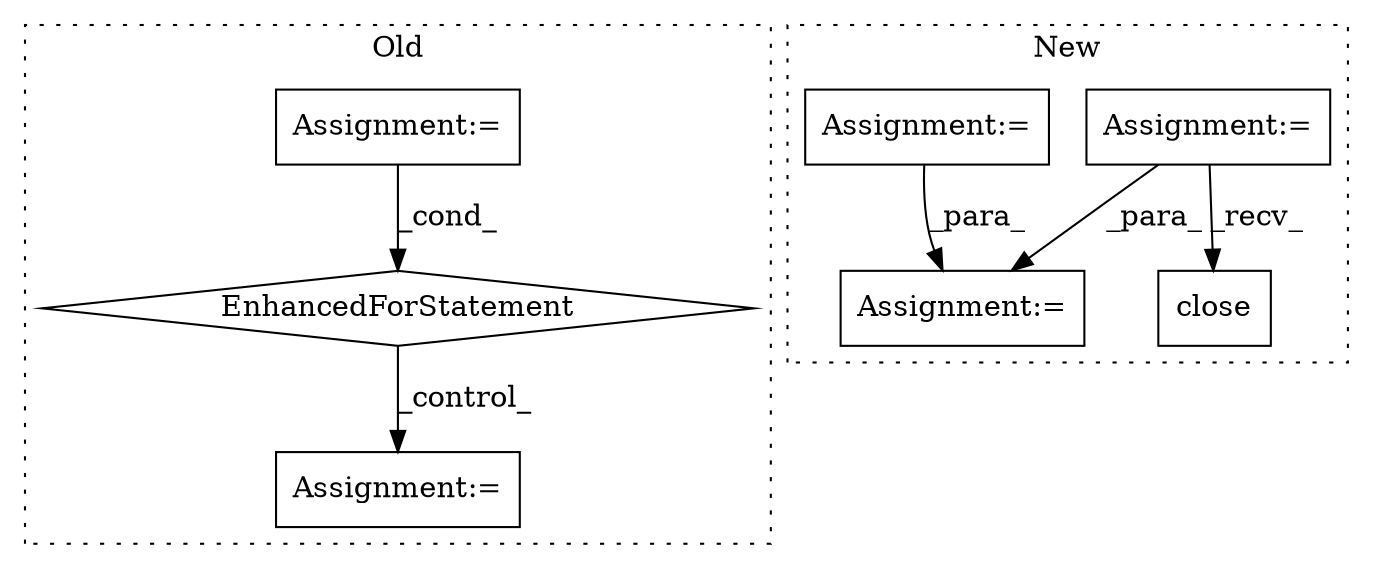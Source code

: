 digraph G {
subgraph cluster0 {
1 [label="EnhancedForStatement" a="70" s="1457,1533" l="53,2" shape="diamond"];
4 [label="Assignment:=" a="7" s="1457,1533" l="53,2" shape="box"];
6 [label="Assignment:=" a="7" s="1651" l="1" shape="box"];
label = "Old";
style="dotted";
}
subgraph cluster1 {
2 [label="close" a="32" s="1807" l="7" shape="box"];
3 [label="Assignment:=" a="7" s="1471" l="1" shape="box"];
5 [label="Assignment:=" a="7" s="1531" l="1" shape="box"];
7 [label="Assignment:=" a="7" s="1762" l="31" shape="box"];
label = "New";
style="dotted";
}
1 -> 6 [label="_control_"];
3 -> 2 [label="_recv_"];
3 -> 5 [label="_para_"];
4 -> 1 [label="_cond_"];
7 -> 5 [label="_para_"];
}
